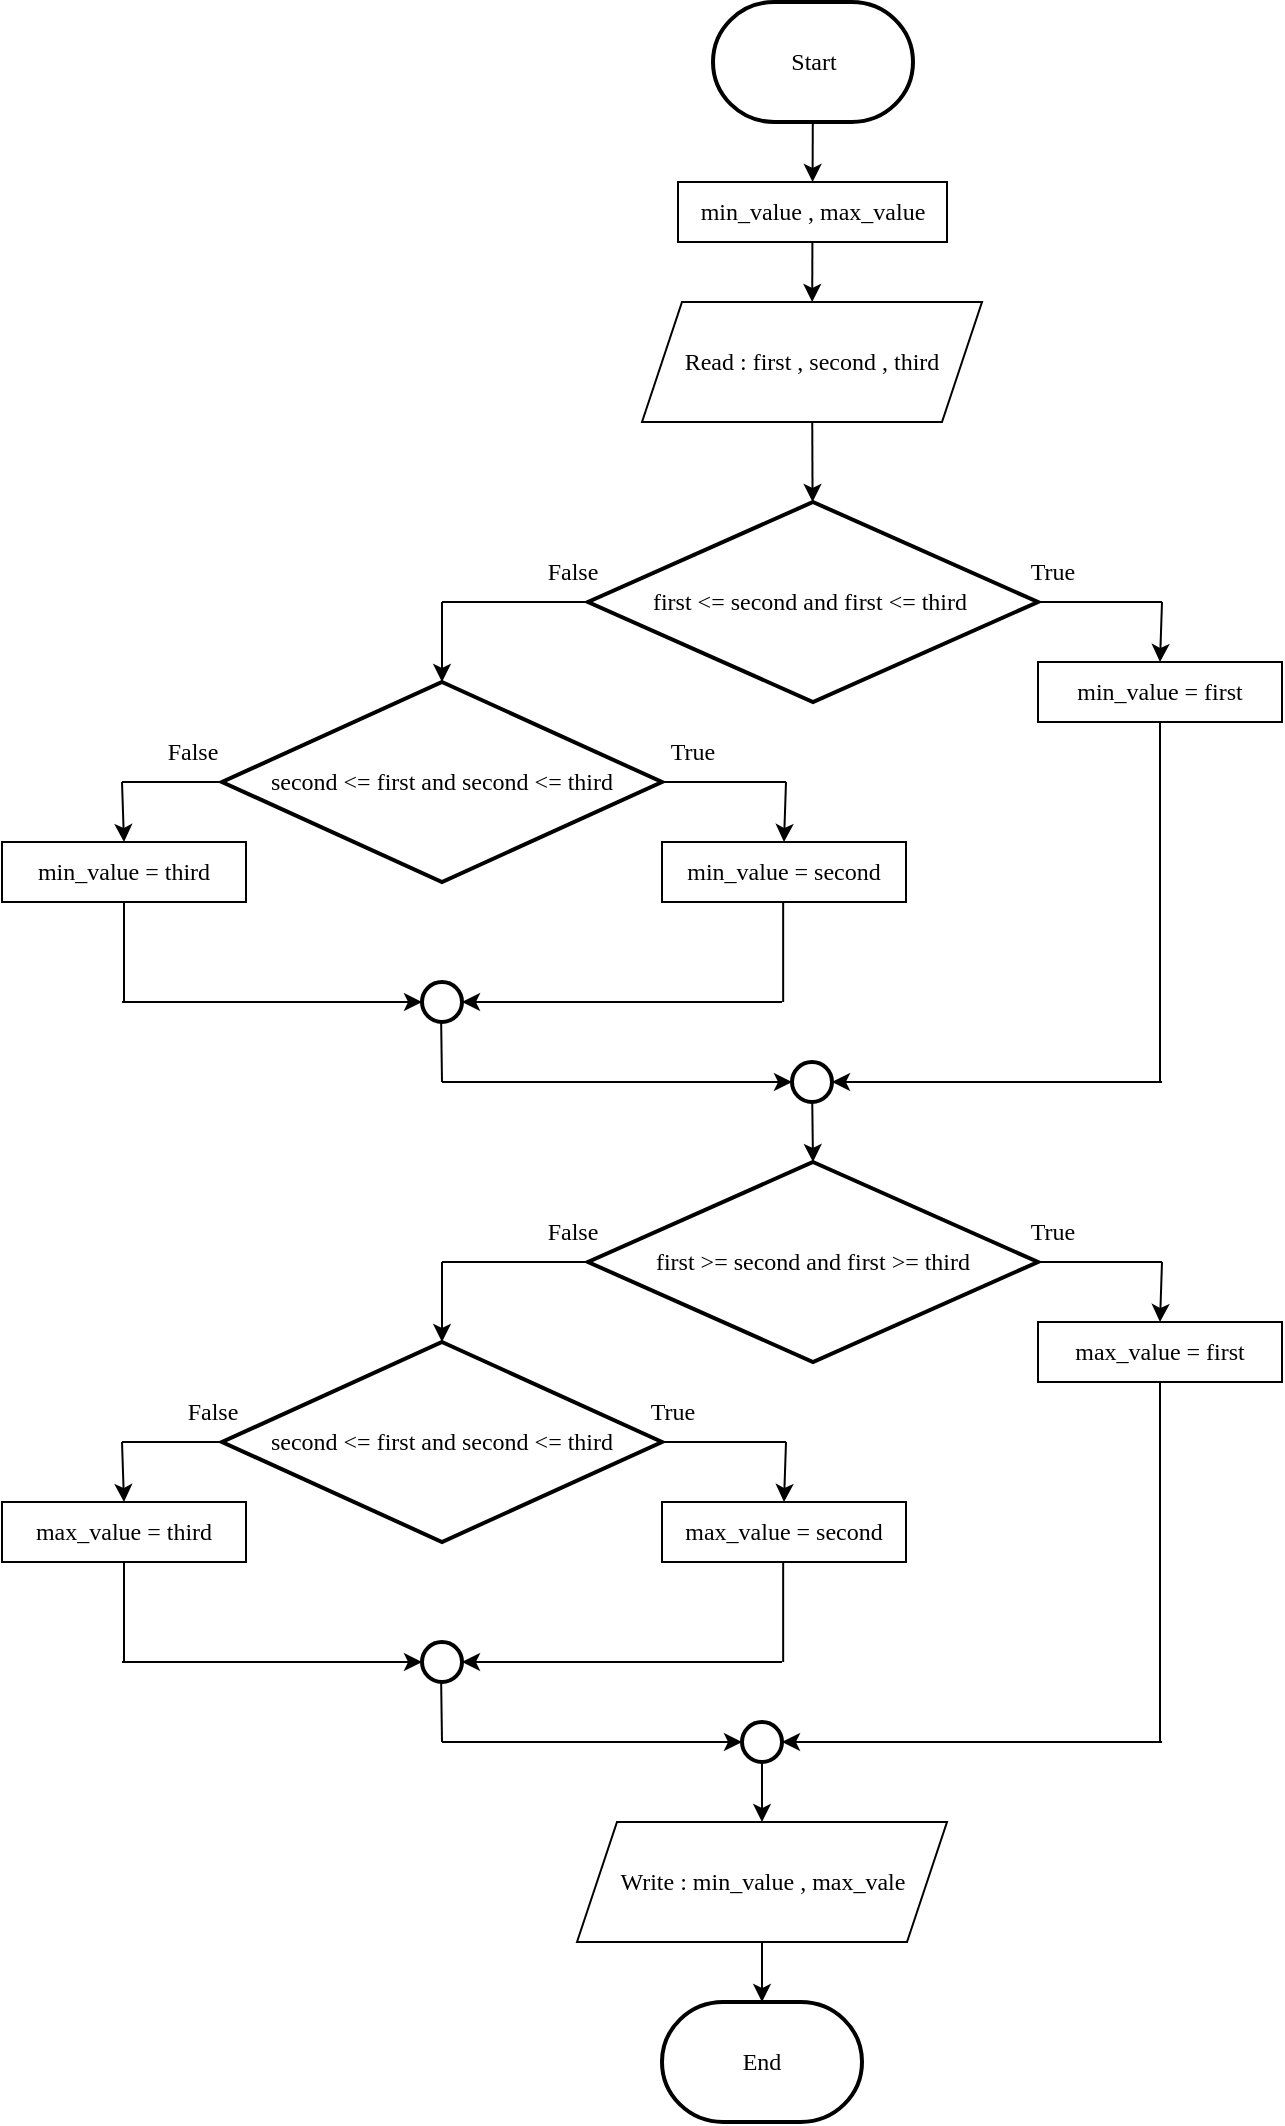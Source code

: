 <mxfile>
    <diagram id="2l3OrafZwI2hu0mHKur9" name="Page-1">
        <mxGraphModel dx="1195" dy="649" grid="1" gridSize="10" guides="1" tooltips="1" connect="1" arrows="1" fold="1" page="1" pageScale="1" pageWidth="850" pageHeight="1100" math="0" shadow="0">
            <root>
                <mxCell id="0"/>
                <mxCell id="1" parent="0"/>
                <mxCell id="18" value="" style="edgeStyle=none;html=1;" edge="1" parent="1" source="3" target="17">
                    <mxGeometry relative="1" as="geometry"/>
                </mxCell>
                <mxCell id="3" value="&lt;font face=&quot;Kanit&quot;&gt;Start&lt;/font&gt;" style="strokeWidth=2;html=1;shape=mxgraph.flowchart.terminator;whiteSpace=wrap;" parent="1" vertex="1">
                    <mxGeometry x="375.5" y="20" width="100" height="60" as="geometry"/>
                </mxCell>
                <mxCell id="13" value="" style="edgeStyle=none;html=1;" edge="1" parent="1" source="5" target="6">
                    <mxGeometry relative="1" as="geometry"/>
                </mxCell>
                <mxCell id="5" value="Read : first , second , third" style="shape=parallelogram;perimeter=parallelogramPerimeter;whiteSpace=wrap;html=1;fixedSize=1;fontFamily=Kanit;fontSource=https%3A%2F%2Ffonts.googleapis.com%2Fcss%3Ffamily%3DKanit;" parent="1" vertex="1">
                    <mxGeometry x="340" y="170" width="170" height="60" as="geometry"/>
                </mxCell>
                <mxCell id="6" value="&lt;font data-font-src=&quot;https://fonts.googleapis.com/css?family=Kanit&quot; face=&quot;Kanit&quot;&gt;first &amp;lt;= second and first &amp;lt;= third&amp;nbsp;&lt;/font&gt;" style="strokeWidth=2;html=1;shape=mxgraph.flowchart.decision;whiteSpace=wrap;" vertex="1" parent="1">
                    <mxGeometry x="313" y="270" width="225" height="100" as="geometry"/>
                </mxCell>
                <mxCell id="9" value="&lt;font data-font-src=&quot;https://fonts.googleapis.com/css?family=Kanit&quot; face=&quot;Kanit&quot;&gt;second &amp;lt;= first and second &amp;lt;= third&lt;/font&gt;" style="strokeWidth=2;html=1;shape=mxgraph.flowchart.decision;whiteSpace=wrap;" vertex="1" parent="1">
                    <mxGeometry x="130" y="360" width="220" height="100" as="geometry"/>
                </mxCell>
                <mxCell id="11" value="" style="endArrow=classic;html=1;entryX=0.5;entryY=0;entryDx=0;entryDy=0;entryPerimeter=0;" edge="1" parent="1" target="9">
                    <mxGeometry width="50" height="50" relative="1" as="geometry">
                        <mxPoint x="240" y="320" as="sourcePoint"/>
                        <mxPoint x="460" y="360" as="targetPoint"/>
                    </mxGeometry>
                </mxCell>
                <mxCell id="12" value="" style="endArrow=none;html=1;entryX=0;entryY=0.5;entryDx=0;entryDy=0;entryPerimeter=0;" edge="1" parent="1" target="6">
                    <mxGeometry width="50" height="50" relative="1" as="geometry">
                        <mxPoint x="240" y="320" as="sourcePoint"/>
                        <mxPoint x="460" y="360" as="targetPoint"/>
                    </mxGeometry>
                </mxCell>
                <mxCell id="15" value="&lt;span style=&quot;font-weight: normal;&quot;&gt;&lt;font data-font-src=&quot;https://fonts.googleapis.com/css?family=Kanit&quot; face=&quot;Kanit&quot;&gt;min_value = first&lt;/font&gt;&lt;/span&gt;" style="rounded=0;whiteSpace=wrap;html=1;fontStyle=1" vertex="1" parent="1">
                    <mxGeometry x="538" y="350" width="122" height="30" as="geometry"/>
                </mxCell>
                <mxCell id="19" value="" style="edgeStyle=none;html=1;" edge="1" parent="1" source="17" target="5">
                    <mxGeometry relative="1" as="geometry"/>
                </mxCell>
                <mxCell id="17" value="&lt;font data-font-src=&quot;https://fonts.googleapis.com/css?family=Kanit&quot; face=&quot;Kanit&quot;&gt;min_value , max_value&lt;/font&gt;" style="rounded=0;whiteSpace=wrap;html=1;" vertex="1" parent="1">
                    <mxGeometry x="358" y="110" width="134.5" height="30" as="geometry"/>
                </mxCell>
                <mxCell id="20" value="" style="endArrow=classic;html=1;entryX=0.5;entryY=0;entryDx=0;entryDy=0;fontStyle=1" edge="1" parent="1" target="15">
                    <mxGeometry width="50" height="50" relative="1" as="geometry">
                        <mxPoint x="600" y="320" as="sourcePoint"/>
                        <mxPoint x="250" y="370" as="targetPoint"/>
                    </mxGeometry>
                </mxCell>
                <mxCell id="21" value="" style="endArrow=none;html=1;entryX=1;entryY=0.5;entryDx=0;entryDy=0;entryPerimeter=0;fontStyle=1" edge="1" parent="1" target="6">
                    <mxGeometry width="50" height="50" relative="1" as="geometry">
                        <mxPoint x="600" y="320" as="sourcePoint"/>
                        <mxPoint x="323" y="330" as="targetPoint"/>
                    </mxGeometry>
                </mxCell>
                <mxCell id="22" value="&lt;font data-font-src=&quot;https://fonts.googleapis.com/css?family=Kanit&quot; face=&quot;Kanit&quot;&gt;min_value = second&lt;/font&gt;" style="rounded=0;whiteSpace=wrap;html=1;" vertex="1" parent="1">
                    <mxGeometry x="350" y="440" width="122" height="30" as="geometry"/>
                </mxCell>
                <mxCell id="23" value="" style="endArrow=classic;html=1;entryX=0.5;entryY=0;entryDx=0;entryDy=0;" edge="1" parent="1" target="22">
                    <mxGeometry width="50" height="50" relative="1" as="geometry">
                        <mxPoint x="412" y="410" as="sourcePoint"/>
                        <mxPoint x="62" y="460" as="targetPoint"/>
                    </mxGeometry>
                </mxCell>
                <mxCell id="24" value="" style="endArrow=none;html=1;entryX=1;entryY=0.5;entryDx=0;entryDy=0;entryPerimeter=0;" edge="1" parent="1" target="9">
                    <mxGeometry width="50" height="50" relative="1" as="geometry">
                        <mxPoint x="412" y="410" as="sourcePoint"/>
                        <mxPoint x="350" y="410" as="targetPoint"/>
                    </mxGeometry>
                </mxCell>
                <mxCell id="25" value="" style="endArrow=classic;html=1;entryX=0.5;entryY=0;entryDx=0;entryDy=0;" edge="1" parent="1" target="28">
                    <mxGeometry width="50" height="50" relative="1" as="geometry">
                        <mxPoint x="80" y="410" as="sourcePoint"/>
                        <mxPoint x="80" y="440" as="targetPoint"/>
                    </mxGeometry>
                </mxCell>
                <mxCell id="26" value="" style="endArrow=none;html=1;exitX=0;exitY=0.5;exitDx=0;exitDy=0;exitPerimeter=0;" edge="1" parent="1" source="9">
                    <mxGeometry width="50" height="50" relative="1" as="geometry">
                        <mxPoint x="422" y="420" as="sourcePoint"/>
                        <mxPoint x="80" y="410" as="targetPoint"/>
                    </mxGeometry>
                </mxCell>
                <mxCell id="28" value="&lt;font data-font-src=&quot;https://fonts.googleapis.com/css?family=Kanit&quot; face=&quot;Kanit&quot;&gt;min_value = third&lt;/font&gt;" style="rounded=0;whiteSpace=wrap;html=1;" vertex="1" parent="1">
                    <mxGeometry x="20" y="440" width="122" height="30" as="geometry"/>
                </mxCell>
                <mxCell id="29" value="False" style="text;html=1;align=center;verticalAlign=middle;resizable=0;points=[];autosize=1;strokeColor=none;fillColor=none;fontFamily=Kanit;" vertex="1" parent="1">
                    <mxGeometry x="280" y="290" width="50" height="30" as="geometry"/>
                </mxCell>
                <mxCell id="31" value="True" style="text;html=1;align=center;verticalAlign=middle;resizable=0;points=[];autosize=1;strokeColor=none;fillColor=none;fontFamily=Kanit;" vertex="1" parent="1">
                    <mxGeometry x="520" y="290" width="50" height="30" as="geometry"/>
                </mxCell>
                <mxCell id="32" value="False" style="text;html=1;align=center;verticalAlign=middle;resizable=0;points=[];autosize=1;strokeColor=none;fillColor=none;fontFamily=Kanit;" vertex="1" parent="1">
                    <mxGeometry x="90" y="380" width="50" height="30" as="geometry"/>
                </mxCell>
                <mxCell id="33" value="True" style="text;html=1;align=center;verticalAlign=middle;resizable=0;points=[];autosize=1;strokeColor=none;fillColor=none;fontFamily=Kanit;" vertex="1" parent="1">
                    <mxGeometry x="340" y="380" width="50" height="30" as="geometry"/>
                </mxCell>
                <mxCell id="37" value="" style="strokeWidth=2;html=1;shape=mxgraph.flowchart.start_2;whiteSpace=wrap;fontFamily=Kanit;fontSource=https%3A%2F%2Ffonts.googleapis.com%2Fcss%3Ffamily%3DKanit;" vertex="1" parent="1">
                    <mxGeometry x="230" y="510" width="20" height="20" as="geometry"/>
                </mxCell>
                <mxCell id="39" value="" style="endArrow=none;html=1;entryX=0.5;entryY=1;entryDx=0;entryDy=0;" edge="1" parent="1" target="28">
                    <mxGeometry width="50" height="50" relative="1" as="geometry">
                        <mxPoint x="81" y="520" as="sourcePoint"/>
                        <mxPoint x="90" y="420" as="targetPoint"/>
                    </mxGeometry>
                </mxCell>
                <mxCell id="40" value="" style="endArrow=classic;html=1;entryX=0;entryY=0.5;entryDx=0;entryDy=0;entryPerimeter=0;" edge="1" parent="1" target="37">
                    <mxGeometry width="50" height="50" relative="1" as="geometry">
                        <mxPoint x="80" y="520" as="sourcePoint"/>
                        <mxPoint x="91" y="450" as="targetPoint"/>
                    </mxGeometry>
                </mxCell>
                <mxCell id="41" value="" style="endArrow=none;html=1;entryX=0.5;entryY=1;entryDx=0;entryDy=0;" edge="1" parent="1">
                    <mxGeometry width="50" height="50" relative="1" as="geometry">
                        <mxPoint x="410.58" y="520" as="sourcePoint"/>
                        <mxPoint x="410.58" y="470" as="targetPoint"/>
                    </mxGeometry>
                </mxCell>
                <mxCell id="42" value="" style="endArrow=classic;html=1;fontFamily=Kanit;fontSource=https%3A%2F%2Ffonts.googleapis.com%2Fcss%3Ffamily%3DKanit;entryX=1;entryY=0.5;entryDx=0;entryDy=0;entryPerimeter=0;" edge="1" parent="1" target="37">
                    <mxGeometry width="50" height="50" relative="1" as="geometry">
                        <mxPoint x="410" y="520" as="sourcePoint"/>
                        <mxPoint x="450" y="530" as="targetPoint"/>
                    </mxGeometry>
                </mxCell>
                <mxCell id="48" value="" style="edgeStyle=none;html=1;fontFamily=Kanit;fontSource=https%3A%2F%2Ffonts.googleapis.com%2Fcss%3Ffamily%3DKanit;entryX=0.5;entryY=0;entryDx=0;entryDy=0;entryPerimeter=0;" edge="1" parent="1" source="43" target="50">
                    <mxGeometry relative="1" as="geometry">
                        <mxPoint x="400" y="600" as="targetPoint"/>
                    </mxGeometry>
                </mxCell>
                <mxCell id="43" value="" style="strokeWidth=2;html=1;shape=mxgraph.flowchart.start_2;whiteSpace=wrap;fontFamily=Kanit;fontSource=https%3A%2F%2Ffonts.googleapis.com%2Fcss%3Ffamily%3DKanit;" vertex="1" parent="1">
                    <mxGeometry x="415" y="550" width="20" height="20" as="geometry"/>
                </mxCell>
                <mxCell id="44" value="" style="endArrow=none;html=1;entryX=0.5;entryY=1;entryDx=0;entryDy=0;" edge="1" parent="1">
                    <mxGeometry width="50" height="50" relative="1" as="geometry">
                        <mxPoint x="240" y="560" as="sourcePoint"/>
                        <mxPoint x="239.58" y="530" as="targetPoint"/>
                    </mxGeometry>
                </mxCell>
                <mxCell id="45" value="" style="endArrow=classic;html=1;fontFamily=Kanit;fontSource=https%3A%2F%2Ffonts.googleapis.com%2Fcss%3Ffamily%3DKanit;entryX=0;entryY=0.5;entryDx=0;entryDy=0;entryPerimeter=0;" edge="1" parent="1" target="43">
                    <mxGeometry width="50" height="50" relative="1" as="geometry">
                        <mxPoint x="240" y="560" as="sourcePoint"/>
                        <mxPoint x="260" y="530" as="targetPoint"/>
                    </mxGeometry>
                </mxCell>
                <mxCell id="46" value="" style="endArrow=none;html=1;exitX=0.5;exitY=1;exitDx=0;exitDy=0;" edge="1" parent="1" source="15">
                    <mxGeometry width="50" height="50" relative="1" as="geometry">
                        <mxPoint x="250" y="570" as="sourcePoint"/>
                        <mxPoint x="599" y="560" as="targetPoint"/>
                    </mxGeometry>
                </mxCell>
                <mxCell id="47" value="" style="endArrow=classic;html=1;fontFamily=Kanit;fontSource=https%3A%2F%2Ffonts.googleapis.com%2Fcss%3Ffamily%3DKanit;entryX=1;entryY=0.5;entryDx=0;entryDy=0;entryPerimeter=0;" edge="1" parent="1" target="43">
                    <mxGeometry width="50" height="50" relative="1" as="geometry">
                        <mxPoint x="600" y="560" as="sourcePoint"/>
                        <mxPoint x="400" y="570" as="targetPoint"/>
                    </mxGeometry>
                </mxCell>
                <mxCell id="50" value="&lt;font data-font-src=&quot;https://fonts.googleapis.com/css?family=Kanit&quot; face=&quot;Kanit&quot;&gt;first &amp;gt;= second and first &amp;gt;= third&lt;/font&gt;" style="strokeWidth=2;html=1;shape=mxgraph.flowchart.decision;whiteSpace=wrap;" vertex="1" parent="1">
                    <mxGeometry x="313" y="600" width="225" height="100" as="geometry"/>
                </mxCell>
                <mxCell id="51" value="&lt;font data-font-src=&quot;https://fonts.googleapis.com/css?family=Kanit&quot; face=&quot;Kanit&quot;&gt;second &amp;lt;= first and second &amp;lt;= third&lt;/font&gt;" style="strokeWidth=2;html=1;shape=mxgraph.flowchart.decision;whiteSpace=wrap;" vertex="1" parent="1">
                    <mxGeometry x="130" y="690" width="220" height="100" as="geometry"/>
                </mxCell>
                <mxCell id="52" value="" style="endArrow=classic;html=1;entryX=0.5;entryY=0;entryDx=0;entryDy=0;entryPerimeter=0;" edge="1" parent="1" target="51">
                    <mxGeometry width="50" height="50" relative="1" as="geometry">
                        <mxPoint x="240" y="650" as="sourcePoint"/>
                        <mxPoint x="460" y="690" as="targetPoint"/>
                    </mxGeometry>
                </mxCell>
                <mxCell id="53" value="" style="endArrow=none;html=1;entryX=0;entryY=0.5;entryDx=0;entryDy=0;entryPerimeter=0;" edge="1" parent="1" target="50">
                    <mxGeometry width="50" height="50" relative="1" as="geometry">
                        <mxPoint x="240" y="650" as="sourcePoint"/>
                        <mxPoint x="460" y="690" as="targetPoint"/>
                    </mxGeometry>
                </mxCell>
                <mxCell id="54" value="&lt;font face=&quot;Kanit&quot;&gt;&lt;span style=&quot;font-weight: 400;&quot;&gt;max_value = first&lt;/span&gt;&lt;/font&gt;" style="rounded=0;whiteSpace=wrap;html=1;fontStyle=1" vertex="1" parent="1">
                    <mxGeometry x="538" y="680" width="122" height="30" as="geometry"/>
                </mxCell>
                <mxCell id="55" value="" style="endArrow=classic;html=1;entryX=0.5;entryY=0;entryDx=0;entryDy=0;fontStyle=1" edge="1" parent="1" target="54">
                    <mxGeometry width="50" height="50" relative="1" as="geometry">
                        <mxPoint x="600" y="650" as="sourcePoint"/>
                        <mxPoint x="250" y="700" as="targetPoint"/>
                    </mxGeometry>
                </mxCell>
                <mxCell id="56" value="" style="endArrow=none;html=1;entryX=1;entryY=0.5;entryDx=0;entryDy=0;entryPerimeter=0;fontStyle=1" edge="1" parent="1" target="50">
                    <mxGeometry width="50" height="50" relative="1" as="geometry">
                        <mxPoint x="600" y="650" as="sourcePoint"/>
                        <mxPoint x="323" y="660" as="targetPoint"/>
                    </mxGeometry>
                </mxCell>
                <mxCell id="57" value="&lt;font data-font-src=&quot;https://fonts.googleapis.com/css?family=Kanit&quot; face=&quot;Kanit&quot;&gt;max_value = second&lt;/font&gt;" style="rounded=0;whiteSpace=wrap;html=1;" vertex="1" parent="1">
                    <mxGeometry x="350" y="770" width="122" height="30" as="geometry"/>
                </mxCell>
                <mxCell id="58" value="" style="endArrow=classic;html=1;entryX=0.5;entryY=0;entryDx=0;entryDy=0;" edge="1" parent="1" target="57">
                    <mxGeometry width="50" height="50" relative="1" as="geometry">
                        <mxPoint x="412" y="740" as="sourcePoint"/>
                        <mxPoint x="62" y="790" as="targetPoint"/>
                    </mxGeometry>
                </mxCell>
                <mxCell id="59" value="" style="endArrow=none;html=1;entryX=1;entryY=0.5;entryDx=0;entryDy=0;entryPerimeter=0;" edge="1" parent="1" target="51">
                    <mxGeometry width="50" height="50" relative="1" as="geometry">
                        <mxPoint x="412" y="740" as="sourcePoint"/>
                        <mxPoint x="350" y="740" as="targetPoint"/>
                    </mxGeometry>
                </mxCell>
                <mxCell id="60" value="" style="endArrow=classic;html=1;entryX=0.5;entryY=0;entryDx=0;entryDy=0;" edge="1" parent="1" target="62">
                    <mxGeometry width="50" height="50" relative="1" as="geometry">
                        <mxPoint x="80" y="740" as="sourcePoint"/>
                        <mxPoint x="80" y="770" as="targetPoint"/>
                    </mxGeometry>
                </mxCell>
                <mxCell id="61" value="" style="endArrow=none;html=1;exitX=0;exitY=0.5;exitDx=0;exitDy=0;exitPerimeter=0;" edge="1" parent="1" source="51">
                    <mxGeometry width="50" height="50" relative="1" as="geometry">
                        <mxPoint x="422" y="750" as="sourcePoint"/>
                        <mxPoint x="80" y="740" as="targetPoint"/>
                    </mxGeometry>
                </mxCell>
                <mxCell id="62" value="&lt;font data-font-src=&quot;https://fonts.googleapis.com/css?family=Kanit&quot; face=&quot;Kanit&quot;&gt;max_value = third&lt;/font&gt;" style="rounded=0;whiteSpace=wrap;html=1;" vertex="1" parent="1">
                    <mxGeometry x="20" y="770" width="122" height="30" as="geometry"/>
                </mxCell>
                <mxCell id="63" value="False" style="text;html=1;align=center;verticalAlign=middle;resizable=0;points=[];autosize=1;strokeColor=none;fillColor=none;fontFamily=Kanit;" vertex="1" parent="1">
                    <mxGeometry x="280" y="620" width="50" height="30" as="geometry"/>
                </mxCell>
                <mxCell id="64" value="True" style="text;html=1;align=center;verticalAlign=middle;resizable=0;points=[];autosize=1;strokeColor=none;fillColor=none;fontFamily=Kanit;" vertex="1" parent="1">
                    <mxGeometry x="520" y="620" width="50" height="30" as="geometry"/>
                </mxCell>
                <mxCell id="65" value="False" style="text;html=1;align=center;verticalAlign=middle;resizable=0;points=[];autosize=1;strokeColor=none;fillColor=none;fontFamily=Kanit;" vertex="1" parent="1">
                    <mxGeometry x="100" y="710" width="50" height="30" as="geometry"/>
                </mxCell>
                <mxCell id="66" value="True" style="text;html=1;align=center;verticalAlign=middle;resizable=0;points=[];autosize=1;strokeColor=none;fillColor=none;fontFamily=Kanit;" vertex="1" parent="1">
                    <mxGeometry x="330" y="710" width="50" height="30" as="geometry"/>
                </mxCell>
                <mxCell id="67" value="" style="strokeWidth=2;html=1;shape=mxgraph.flowchart.start_2;whiteSpace=wrap;fontFamily=Kanit;fontSource=https%3A%2F%2Ffonts.googleapis.com%2Fcss%3Ffamily%3DKanit;" vertex="1" parent="1">
                    <mxGeometry x="230" y="840" width="20" height="20" as="geometry"/>
                </mxCell>
                <mxCell id="68" value="" style="endArrow=none;html=1;entryX=0.5;entryY=1;entryDx=0;entryDy=0;" edge="1" parent="1" target="62">
                    <mxGeometry width="50" height="50" relative="1" as="geometry">
                        <mxPoint x="81" y="850" as="sourcePoint"/>
                        <mxPoint x="90" y="750" as="targetPoint"/>
                    </mxGeometry>
                </mxCell>
                <mxCell id="69" value="" style="endArrow=classic;html=1;entryX=0;entryY=0.5;entryDx=0;entryDy=0;entryPerimeter=0;" edge="1" parent="1" target="67">
                    <mxGeometry width="50" height="50" relative="1" as="geometry">
                        <mxPoint x="80" y="850" as="sourcePoint"/>
                        <mxPoint x="91" y="780" as="targetPoint"/>
                    </mxGeometry>
                </mxCell>
                <mxCell id="70" value="" style="endArrow=none;html=1;entryX=0.5;entryY=1;entryDx=0;entryDy=0;" edge="1" parent="1">
                    <mxGeometry width="50" height="50" relative="1" as="geometry">
                        <mxPoint x="410.58" y="850" as="sourcePoint"/>
                        <mxPoint x="410.58" y="800" as="targetPoint"/>
                    </mxGeometry>
                </mxCell>
                <mxCell id="71" value="" style="endArrow=classic;html=1;fontFamily=Kanit;fontSource=https%3A%2F%2Ffonts.googleapis.com%2Fcss%3Ffamily%3DKanit;entryX=1;entryY=0.5;entryDx=0;entryDy=0;entryPerimeter=0;" edge="1" parent="1" target="67">
                    <mxGeometry width="50" height="50" relative="1" as="geometry">
                        <mxPoint x="410" y="850" as="sourcePoint"/>
                        <mxPoint x="450" y="860" as="targetPoint"/>
                    </mxGeometry>
                </mxCell>
                <mxCell id="78" value="" style="edgeStyle=none;html=1;fontFamily=Kanit;fontSource=https%3A%2F%2Ffonts.googleapis.com%2Fcss%3Ffamily%3DKanit;" edge="1" parent="1" source="72" target="77">
                    <mxGeometry relative="1" as="geometry"/>
                </mxCell>
                <mxCell id="72" value="" style="strokeWidth=2;html=1;shape=mxgraph.flowchart.start_2;whiteSpace=wrap;fontFamily=Kanit;fontSource=https%3A%2F%2Ffonts.googleapis.com%2Fcss%3Ffamily%3DKanit;" vertex="1" parent="1">
                    <mxGeometry x="390" y="880" width="20" height="20" as="geometry"/>
                </mxCell>
                <mxCell id="73" value="" style="endArrow=none;html=1;entryX=0.5;entryY=1;entryDx=0;entryDy=0;" edge="1" parent="1">
                    <mxGeometry width="50" height="50" relative="1" as="geometry">
                        <mxPoint x="240" y="890" as="sourcePoint"/>
                        <mxPoint x="239.58" y="860" as="targetPoint"/>
                    </mxGeometry>
                </mxCell>
                <mxCell id="74" value="" style="endArrow=classic;html=1;fontFamily=Kanit;fontSource=https%3A%2F%2Ffonts.googleapis.com%2Fcss%3Ffamily%3DKanit;entryX=0;entryY=0.5;entryDx=0;entryDy=0;entryPerimeter=0;" edge="1" parent="1" target="72">
                    <mxGeometry width="50" height="50" relative="1" as="geometry">
                        <mxPoint x="240" y="890" as="sourcePoint"/>
                        <mxPoint x="260" y="860" as="targetPoint"/>
                    </mxGeometry>
                </mxCell>
                <mxCell id="75" value="" style="endArrow=none;html=1;exitX=0.5;exitY=1;exitDx=0;exitDy=0;" edge="1" parent="1" source="54">
                    <mxGeometry width="50" height="50" relative="1" as="geometry">
                        <mxPoint x="250" y="900" as="sourcePoint"/>
                        <mxPoint x="599.0" y="890" as="targetPoint"/>
                    </mxGeometry>
                </mxCell>
                <mxCell id="76" value="" style="endArrow=classic;html=1;fontFamily=Kanit;fontSource=https%3A%2F%2Ffonts.googleapis.com%2Fcss%3Ffamily%3DKanit;entryX=1;entryY=0.5;entryDx=0;entryDy=0;entryPerimeter=0;" edge="1" parent="1" target="72">
                    <mxGeometry width="50" height="50" relative="1" as="geometry">
                        <mxPoint x="600" y="890" as="sourcePoint"/>
                        <mxPoint x="400" y="900" as="targetPoint"/>
                    </mxGeometry>
                </mxCell>
                <mxCell id="80" value="" style="edgeStyle=none;html=1;fontFamily=Kanit;fontSource=https%3A%2F%2Ffonts.googleapis.com%2Fcss%3Ffamily%3DKanit;" edge="1" parent="1" source="77" target="79">
                    <mxGeometry relative="1" as="geometry"/>
                </mxCell>
                <mxCell id="77" value="Write : min_value , max_vale" style="shape=parallelogram;perimeter=parallelogramPerimeter;whiteSpace=wrap;html=1;fixedSize=1;fontFamily=Kanit;fontSource=https%3A%2F%2Ffonts.googleapis.com%2Fcss%3Ffamily%3DKanit;" vertex="1" parent="1">
                    <mxGeometry x="307.5" y="930" width="185" height="60" as="geometry"/>
                </mxCell>
                <mxCell id="79" value="&lt;font face=&quot;Kanit&quot;&gt;End&lt;/font&gt;" style="strokeWidth=2;html=1;shape=mxgraph.flowchart.terminator;whiteSpace=wrap;" vertex="1" parent="1">
                    <mxGeometry x="350" y="1020" width="100" height="60" as="geometry"/>
                </mxCell>
            </root>
        </mxGraphModel>
    </diagram>
</mxfile>